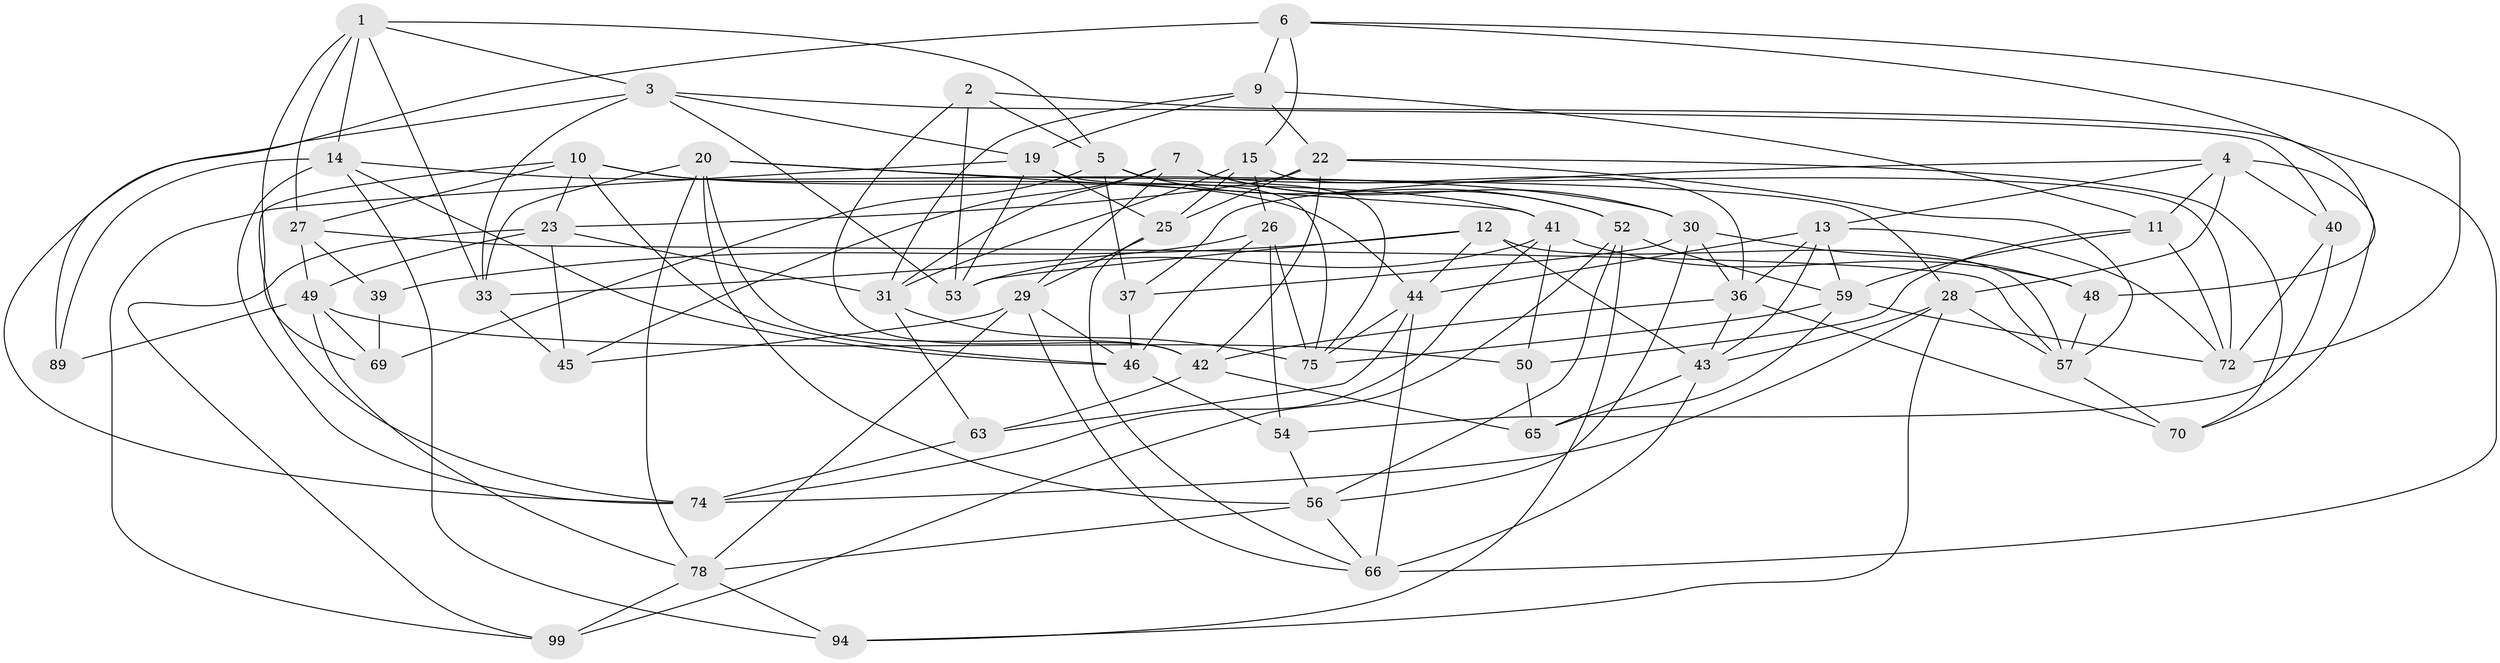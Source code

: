 // original degree distribution, {4: 1.0}
// Generated by graph-tools (version 1.1) at 2025/11/02/27/25 16:11:42]
// undirected, 57 vertices, 150 edges
graph export_dot {
graph [start="1"]
  node [color=gray90,style=filled];
  1 [super="+73"];
  2;
  3 [super="+32"];
  4 [super="+21"];
  5 [super="+18"];
  6 [super="+8"];
  7 [super="+17"];
  9 [super="+77"];
  10 [super="+96"];
  11 [super="+24"];
  12 [super="+90"];
  13 [super="+38"];
  14 [super="+16"];
  15 [super="+83"];
  19 [super="+62"];
  20 [super="+35"];
  22 [super="+93"];
  23 [super="+34"];
  25 [super="+55"];
  26 [super="+64"];
  27 [super="+79"];
  28 [super="+80"];
  29 [super="+61"];
  30 [super="+51"];
  31 [super="+67"];
  33 [super="+60"];
  36 [super="+85"];
  37;
  39;
  40;
  41 [super="+81"];
  42 [super="+47"];
  43 [super="+92"];
  44 [super="+68"];
  45;
  46 [super="+95"];
  48;
  49 [super="+71"];
  50;
  52 [super="+91"];
  53 [super="+58"];
  54;
  56 [super="+98"];
  57 [super="+86"];
  59 [super="+84"];
  63;
  65;
  66 [super="+82"];
  69;
  70;
  72 [super="+97"];
  74 [super="+76"];
  75 [super="+87"];
  78 [super="+88"];
  89;
  94;
  99;
  1 -- 14;
  1 -- 69;
  1 -- 5;
  1 -- 27;
  1 -- 3;
  1 -- 33;
  2 -- 66;
  2 -- 5;
  2 -- 42;
  2 -- 53;
  3 -- 74;
  3 -- 40;
  3 -- 33;
  3 -- 19;
  3 -- 53;
  4 -- 37;
  4 -- 70;
  4 -- 40;
  4 -- 28;
  4 -- 11;
  4 -- 13;
  5 -- 69;
  5 -- 75;
  5 -- 37;
  5 -- 52;
  6 -- 9;
  6 -- 48;
  6 -- 89 [weight=2];
  6 -- 72;
  6 -- 15;
  7 -- 45;
  7 -- 29;
  7 -- 72;
  7 -- 31;
  7 -- 30;
  7 -- 52;
  9 -- 11 [weight=2];
  9 -- 19;
  9 -- 22;
  9 -- 31;
  10 -- 27;
  10 -- 74;
  10 -- 23;
  10 -- 41;
  10 -- 44;
  10 -- 46;
  11 -- 50;
  11 -- 72;
  11 -- 59;
  12 -- 39;
  12 -- 57;
  12 -- 44;
  12 -- 43;
  12 -- 53 [weight=2];
  13 -- 72;
  13 -- 59;
  13 -- 43;
  13 -- 44;
  13 -- 36;
  14 -- 74;
  14 -- 46;
  14 -- 89;
  14 -- 30;
  14 -- 94;
  15 -- 36;
  15 -- 26;
  15 -- 31;
  15 -- 25 [weight=2];
  19 -- 75;
  19 -- 99;
  19 -- 25;
  19 -- 53;
  20 -- 78;
  20 -- 28;
  20 -- 41;
  20 -- 56;
  20 -- 42;
  20 -- 33;
  22 -- 70;
  22 -- 25;
  22 -- 42;
  22 -- 23;
  22 -- 57;
  23 -- 45;
  23 -- 31;
  23 -- 49;
  23 -- 99;
  25 -- 29;
  25 -- 66;
  26 -- 54;
  26 -- 33 [weight=2];
  26 -- 75;
  26 -- 46;
  27 -- 39 [weight=2];
  27 -- 49;
  27 -- 57;
  28 -- 94;
  28 -- 74;
  28 -- 43;
  28 -- 57;
  29 -- 78;
  29 -- 46;
  29 -- 66;
  29 -- 45;
  30 -- 48;
  30 -- 56;
  30 -- 36;
  30 -- 37;
  31 -- 75;
  31 -- 63;
  33 -- 45;
  36 -- 70;
  36 -- 42;
  36 -- 43;
  37 -- 46;
  39 -- 69;
  40 -- 54;
  40 -- 72;
  41 -- 48;
  41 -- 53;
  41 -- 74;
  41 -- 50;
  42 -- 65;
  42 -- 63;
  43 -- 65;
  43 -- 66;
  44 -- 75;
  44 -- 63;
  44 -- 66;
  46 -- 54;
  48 -- 57;
  49 -- 69;
  49 -- 89;
  49 -- 50;
  49 -- 78;
  50 -- 65;
  52 -- 94;
  52 -- 59;
  52 -- 99;
  52 -- 56;
  54 -- 56;
  56 -- 66;
  56 -- 78;
  57 -- 70;
  59 -- 65;
  59 -- 75;
  59 -- 72;
  63 -- 74;
  78 -- 94;
  78 -- 99;
}
